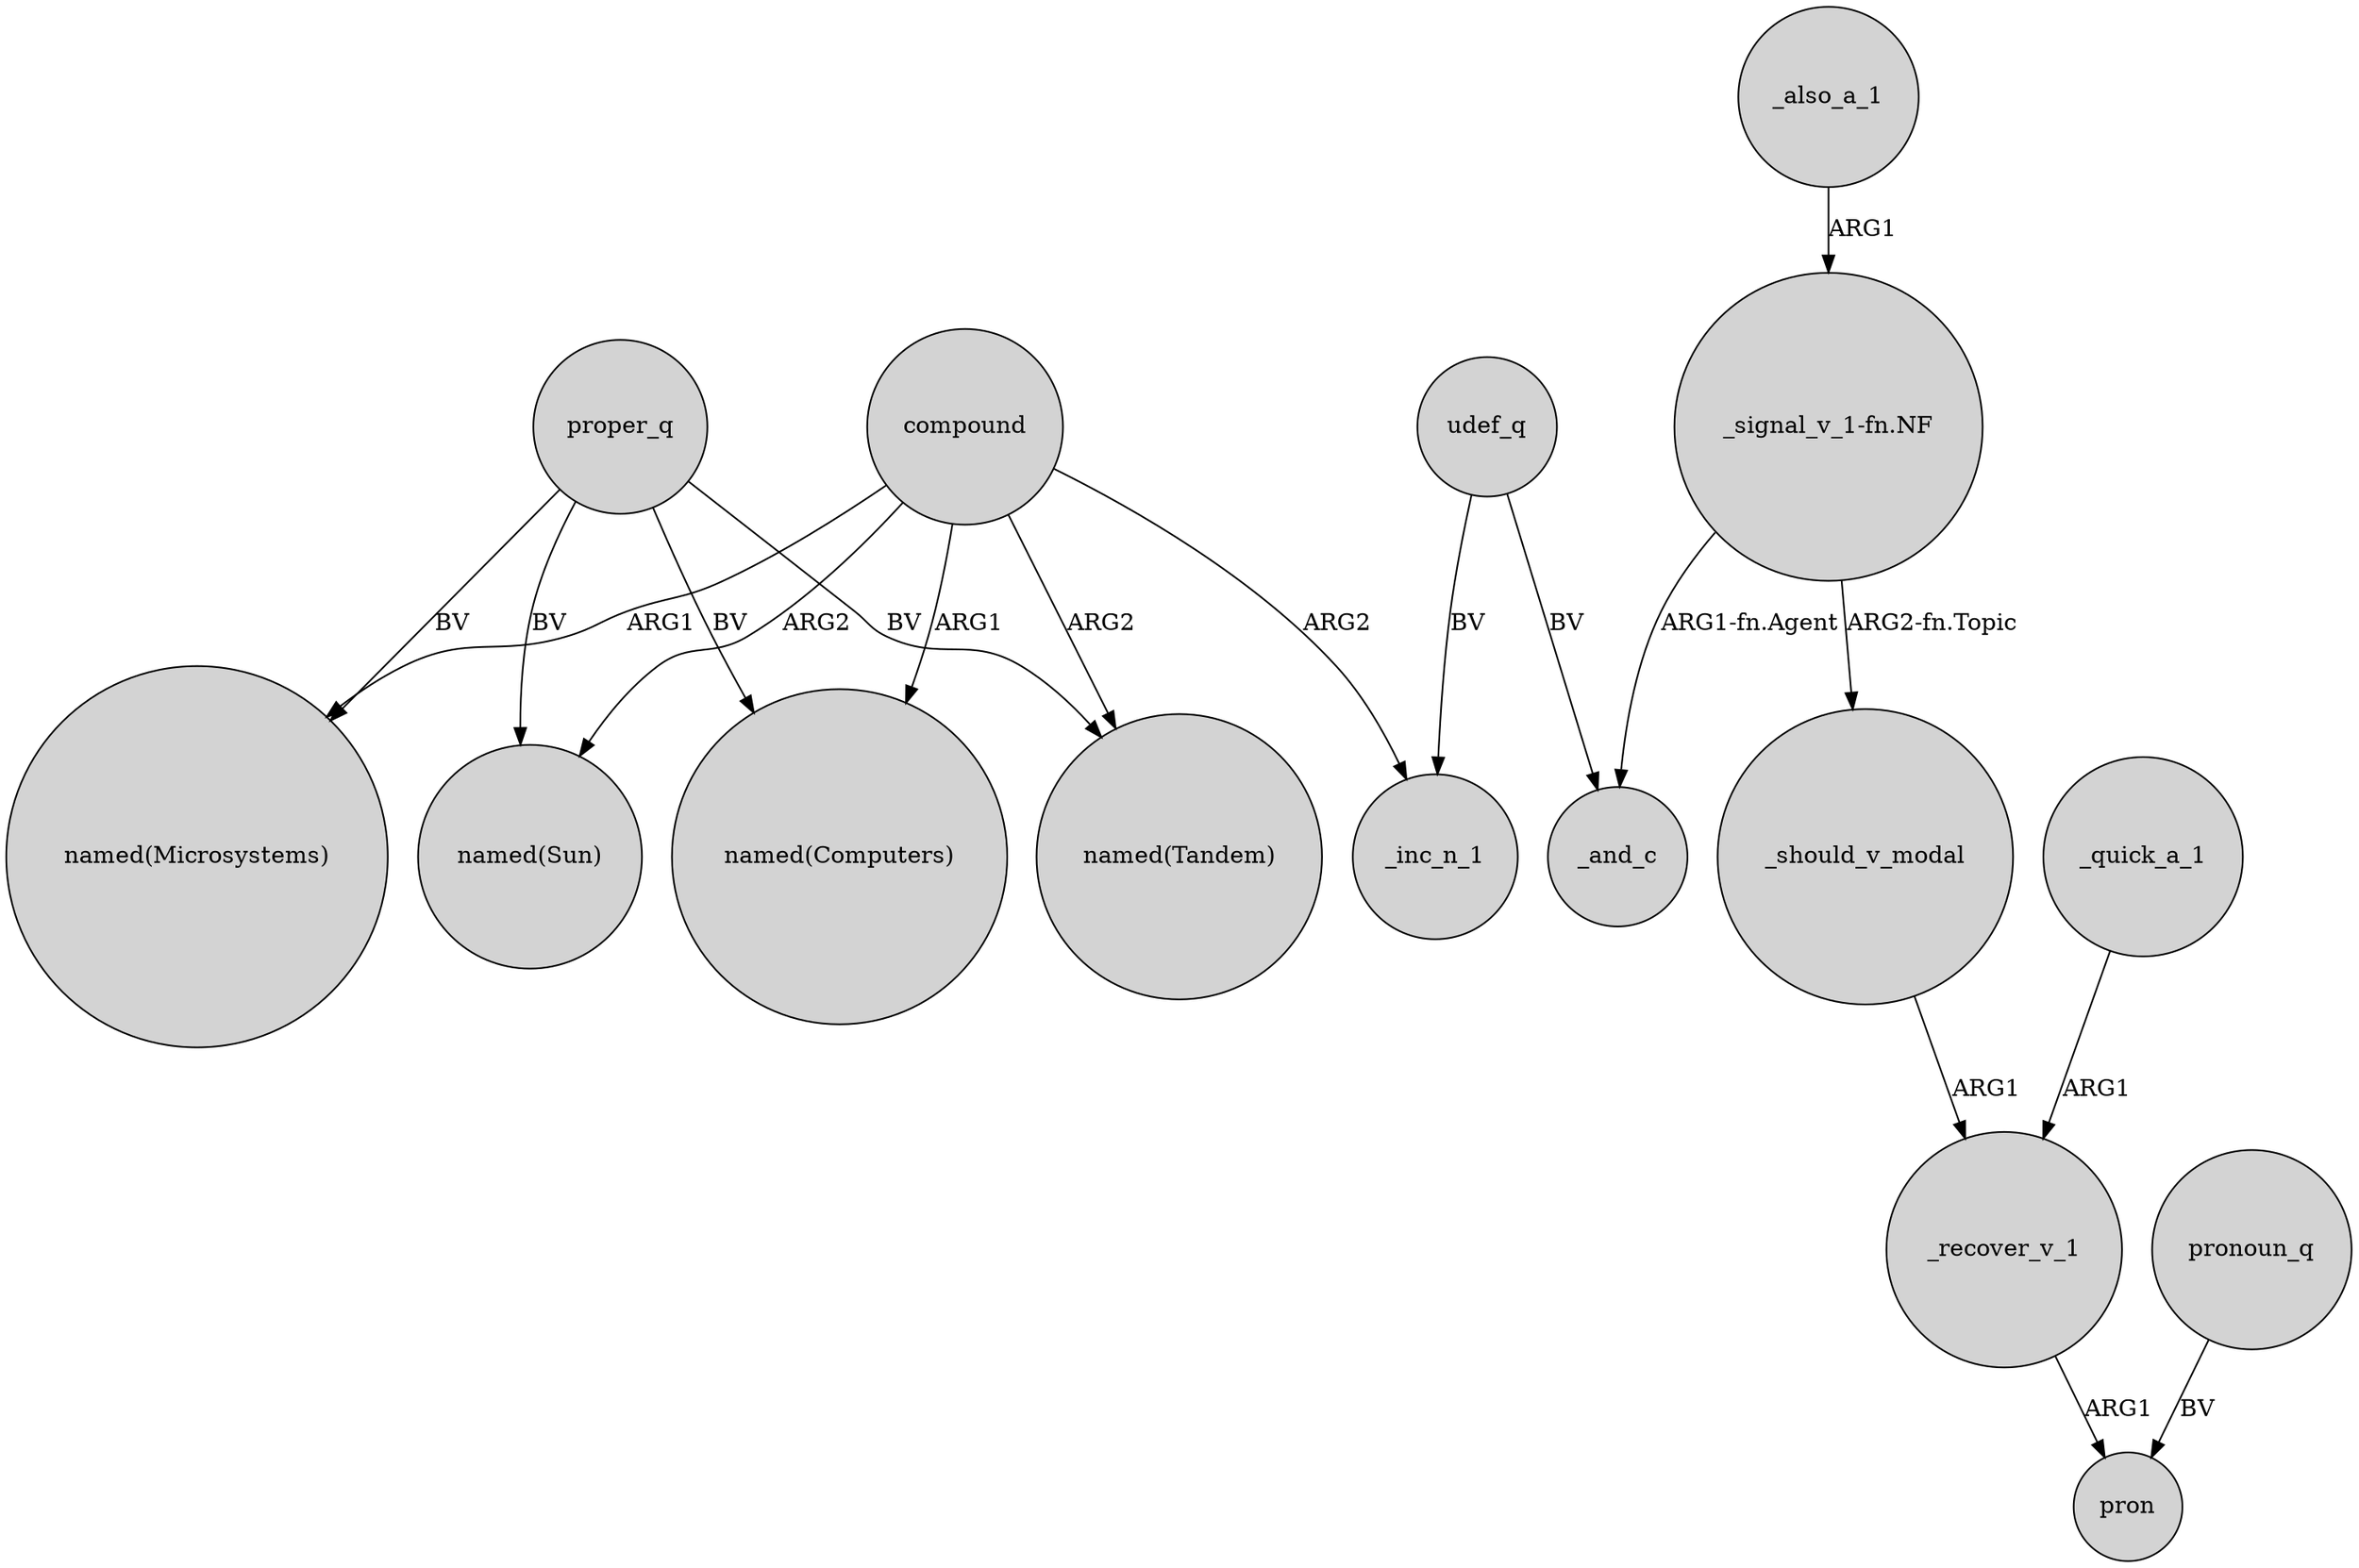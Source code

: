 digraph {
	node [shape=circle style=filled]
	compound -> "named(Sun)" [label=ARG2]
	"_signal_v_1-fn.NF" -> _should_v_modal [label="ARG2-fn.Topic"]
	_also_a_1 -> "_signal_v_1-fn.NF" [label=ARG1]
	proper_q -> "named(Sun)" [label=BV]
	udef_q -> _inc_n_1 [label=BV]
	_quick_a_1 -> _recover_v_1 [label=ARG1]
	udef_q -> _and_c [label=BV]
	_should_v_modal -> _recover_v_1 [label=ARG1]
	compound -> "named(Tandem)" [label=ARG2]
	"_signal_v_1-fn.NF" -> _and_c [label="ARG1-fn.Agent"]
	compound -> _inc_n_1 [label=ARG2]
	proper_q -> "named(Computers)" [label=BV]
	_recover_v_1 -> pron [label=ARG1]
	proper_q -> "named(Tandem)" [label=BV]
	compound -> "named(Microsystems)" [label=ARG1]
	proper_q -> "named(Microsystems)" [label=BV]
	compound -> "named(Computers)" [label=ARG1]
	pronoun_q -> pron [label=BV]
}
